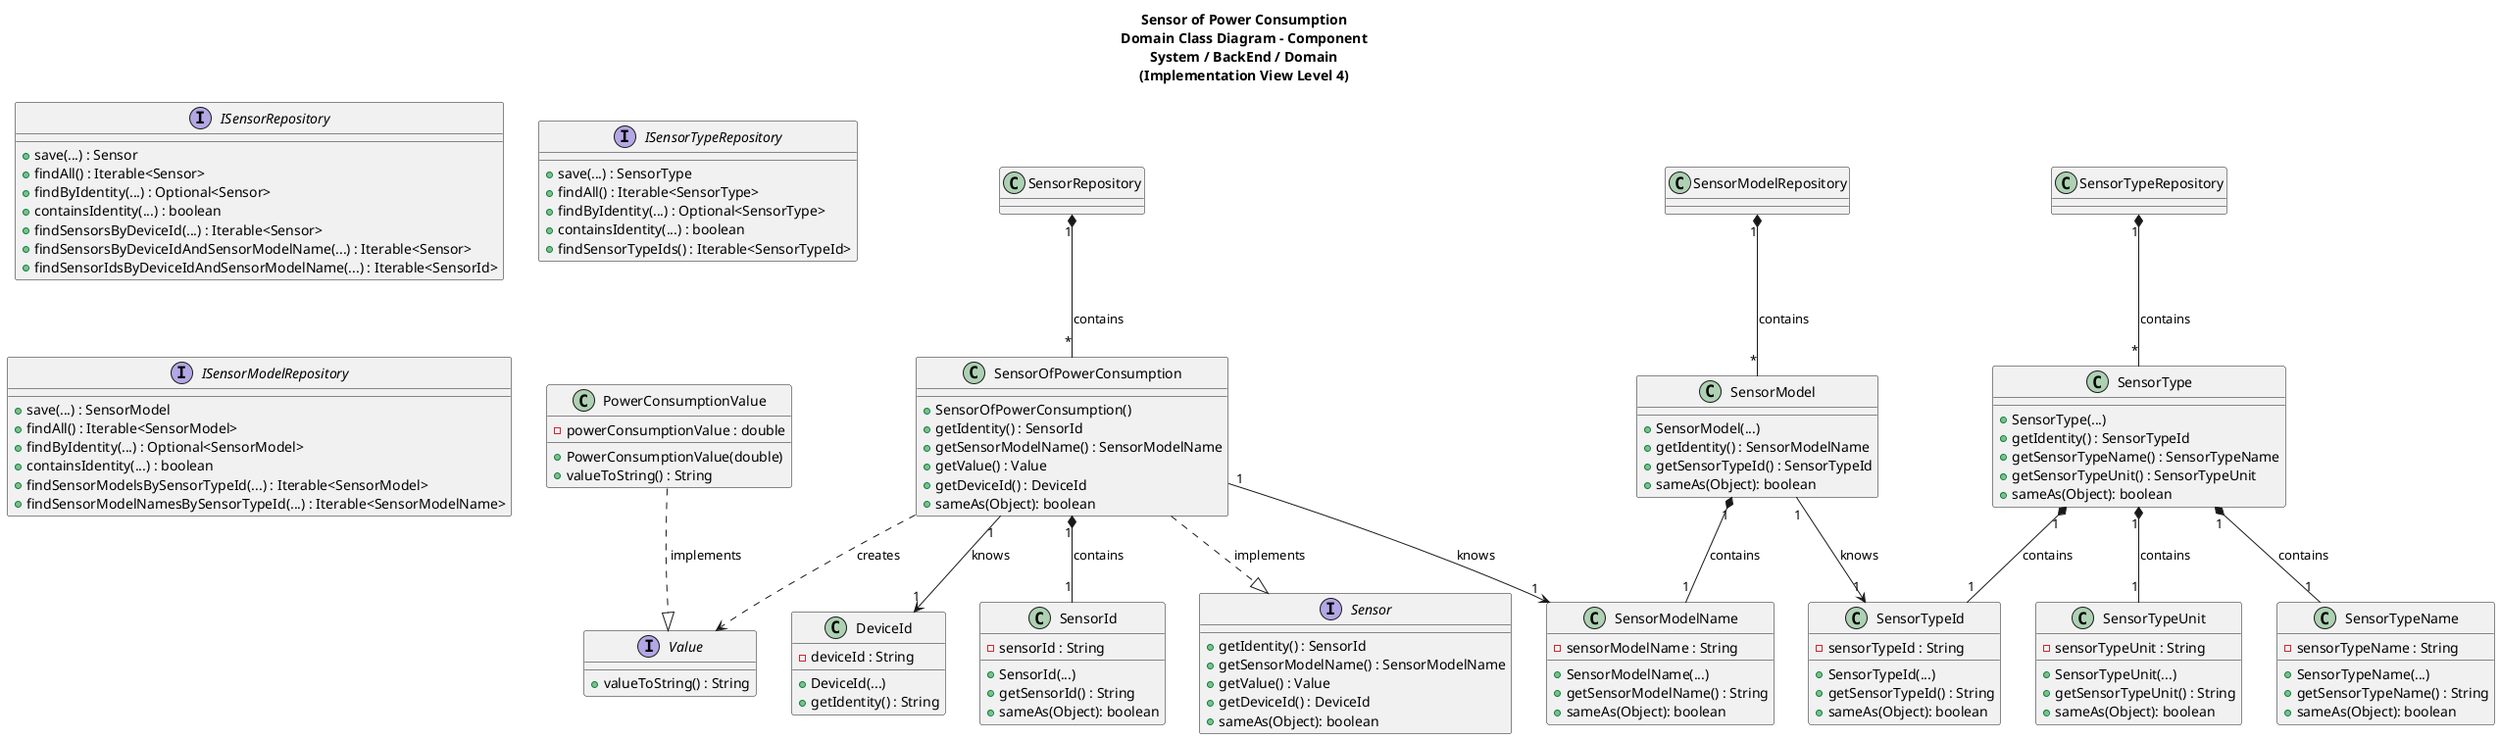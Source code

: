 @startuml

title Sensor of Power Consumption\nDomain Class Diagram - Component\nSystem / BackEnd / Domain\n(Implementation View Level 4)

/'
As Product Owner, I want the system to have a type of sensor that gives the
power consumption in a given instant (W).
'/

interface Sensor {
    + getIdentity() : SensorId
    + getSensorModelName() : SensorModelName
    + getValue() : Value
    + getDeviceId() : DeviceId
    + sameAs(Object): boolean
}

class SensorId{
    - sensorId : String
    + SensorId(...)
    + getSensorId() : String
    + sameAs(Object): boolean
}

interface Value{
    + valueToString() : String
}

class PowerConsumptionValue {
    - powerConsumptionValue : double
    + PowerConsumptionValue(double)
    + valueToString() : String
}

class SensorModelName{
    - sensorModelName : String
    + SensorModelName(...)
    + getSensorModelName() : String
    + sameAs(Object): boolean
}

class SensorType {
    + SensorType(...)
    + getIdentity() : SensorTypeId
    + getSensorTypeName() : SensorTypeName
    + getSensorTypeUnit() : SensorTypeUnit
    + sameAs(Object): boolean
}

class SensorTypeName{
    - sensorTypeName : String
    + SensorTypeName(...)
    + getSensorTypeName() : String
    + sameAs(Object): boolean
}

class SensorTypeUnit{
    - sensorTypeUnit : String
    + SensorTypeUnit(...)
    + getSensorTypeUnit() : String
    + sameAs(Object): boolean
}

class SensorModel{
    + SensorModel(...)
    + getIdentity() : SensorModelName
    + getSensorTypeId() : SensorTypeId
    + sameAs(Object): boolean
}

class SensorTypeId{
    - sensorTypeId : String
    + SensorTypeId(...)
    + getSensorTypeId() : String
    + sameAs(Object): boolean
}

class DeviceId{
    - deviceId : String
    + DeviceId(...)
    + getIdentity() : String
}

interface ISensorRepository {
    + save(...) : Sensor
    + findAll() : Iterable<Sensor>
    + findByIdentity(...) : Optional<Sensor>
    + containsIdentity(...) : boolean
    + findSensorsByDeviceId(...) : Iterable<Sensor>
    + findSensorsByDeviceIdAndSensorModelName(...) : Iterable<Sensor>
    + findSensorIdsByDeviceIdAndSensorModelName(...) : Iterable<SensorId>
}

interface ISensorTypeRepository {
    + save(...) : SensorType
    + findAll() : Iterable<SensorType>
    + findByIdentity(...) : Optional<SensorType>
    + containsIdentity(...) : boolean
    + findSensorTypeIds() : Iterable<SensorTypeId>
}

interface ISensorModelRepository {
    + save(...) : SensorModel
    + findAll() : Iterable<SensorModel>
    + findByIdentity(...) : Optional<SensorModel>
    + containsIdentity(...) : boolean
    + findSensorModelsBySensorTypeId(...) : Iterable<SensorModel>
    + findSensorModelNamesBySensorTypeId(...) : Iterable<SensorModelName>
}

class SensorOfPowerConsumption {
    + SensorOfPowerConsumption()
    + getIdentity() : SensorId
    + getSensorModelName() : SensorModelName
    + getValue() : Value
    + getDeviceId() : DeviceId
    + sameAs(Object): boolean
}

PowerConsumptionValue ..|> Value : " implements"

SensorOfPowerConsumption ..|> Sensor : " implements"
SensorOfPowerConsumption "1" *-- "1" SensorId : contains
SensorOfPowerConsumption ..> Value :  creates
SensorOfPowerConsumption "1" --> "1" SensorModelName : knows
SensorOfPowerConsumption "1" --> "1" DeviceId : knows

SensorModel "1" *-- "1" SensorModelName : contains
SensorModel "1" --> "1" SensorTypeId : knows

SensorType "1" *-- "1" SensorTypeId: contains
SensorType "1" *-- "1" SensorTypeName : contains
SensorType "1" *-- "1" SensorTypeUnit : contains

SensorRepository "1" *-- "*" SensorOfPowerConsumption : contains
SensorTypeRepository "1" *-- "*" SensorType : contains
SensorModelRepository "1" *-- "*" SensorModel : contains


@enduml